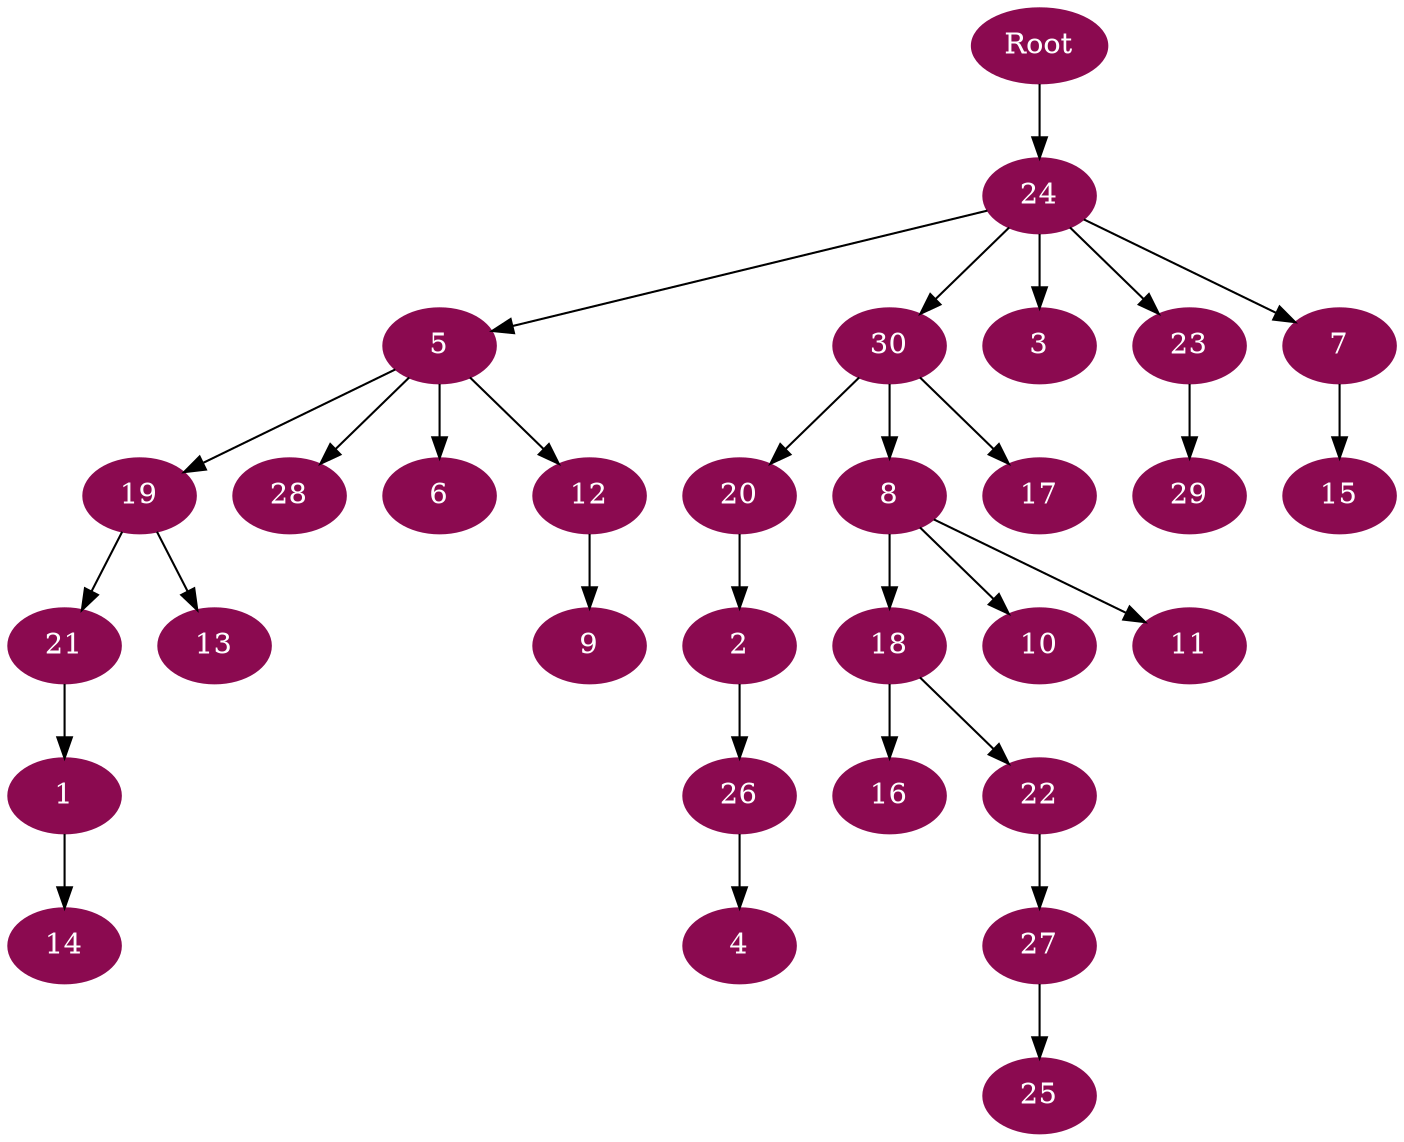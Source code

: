 digraph G {
node [color=deeppink4, style=filled, fontcolor=white];
Root -> 24;
24 -> 5;
5 -> 19;
19 -> 21;
21 -> 1;
1 -> 14;
19 -> 13;
5 -> 28;
5 -> 6;
5 -> 12;
12 -> 9;
24 -> 30;
30 -> 20;
20 -> 2;
2 -> 26;
26 -> 4;
30 -> 8;
8 -> 18;
18 -> 16;
18 -> 22;
22 -> 27;
27 -> 25;
8 -> 10;
8 -> 11;
30 -> 17;
24 -> 3;
24 -> 23;
23 -> 29;
24 -> 7;
7 -> 15;
}
